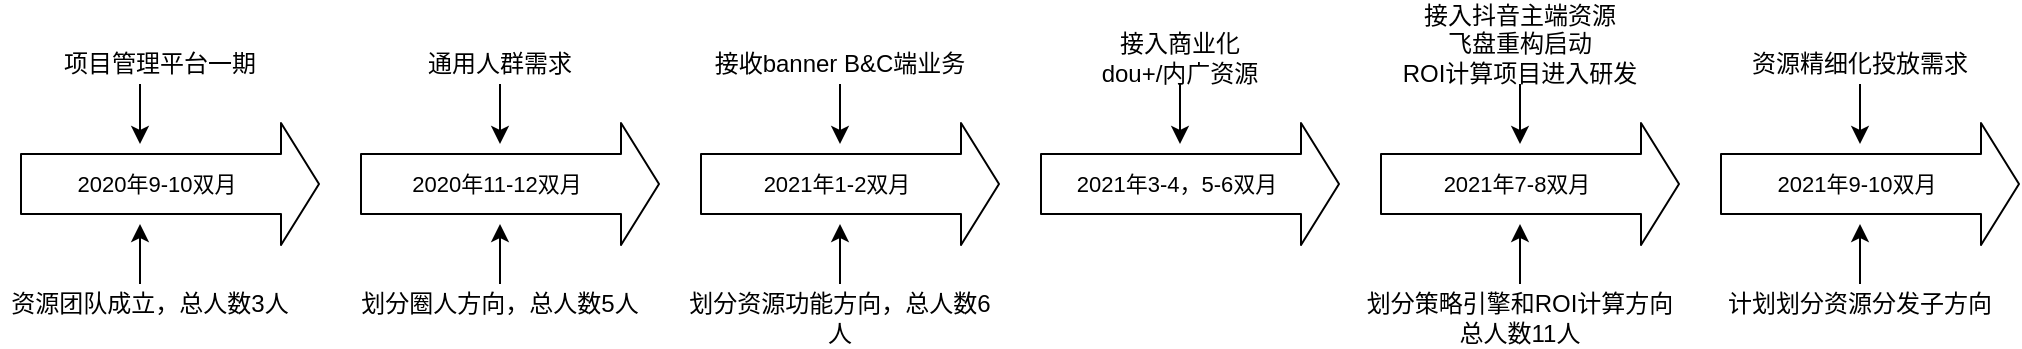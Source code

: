 <mxfile version="14.7.3" type="github">
  <diagram name="Page-1" id="e7e014a7-5840-1c2e-5031-d8a46d1fe8dd">
    <mxGraphModel dx="2595" dy="746" grid="1" gridSize="10" guides="1" tooltips="1" connect="1" arrows="1" fold="1" page="1" pageScale="1" pageWidth="1169" pageHeight="826" background="#ffffff" math="0" shadow="0">
      <root>
        <mxCell id="0" />
        <mxCell id="1" parent="0" />
        <mxCell id="aWE_fqBYEXQU9oCvTYkU-18" value="" style="shape=flexArrow;endArrow=classic;html=1;strokeWidth=1;endSize=6;shadow=0;sketch=0;rounded=1;arcSize=20;endWidth=30;width=30;" parent="1" edge="1">
          <mxGeometry width="50" height="50" relative="1" as="geometry">
            <mxPoint x="-1050" y="343" as="sourcePoint" />
            <mxPoint x="-900" y="343" as="targetPoint" />
          </mxGeometry>
        </mxCell>
        <mxCell id="aWE_fqBYEXQU9oCvTYkU-20" value="2020年9-10双月" style="edgeLabel;html=1;align=center;verticalAlign=middle;resizable=0;points=[];" parent="aWE_fqBYEXQU9oCvTYkU-18" vertex="1" connectable="0">
          <mxGeometry x="-0.093" y="-2" relative="1" as="geometry">
            <mxPoint y="-2" as="offset" />
          </mxGeometry>
        </mxCell>
        <mxCell id="aWE_fqBYEXQU9oCvTYkU-21" value="" style="shape=flexArrow;endArrow=classic;html=1;strokeWidth=1;endSize=6;shadow=0;sketch=0;rounded=1;arcSize=20;endWidth=30;width=30;" parent="1" edge="1">
          <mxGeometry width="50" height="50" relative="1" as="geometry">
            <mxPoint x="-880" y="343" as="sourcePoint" />
            <mxPoint x="-730" y="343" as="targetPoint" />
          </mxGeometry>
        </mxCell>
        <mxCell id="aWE_fqBYEXQU9oCvTYkU-22" value="2020年11-12双月" style="edgeLabel;html=1;align=center;verticalAlign=middle;resizable=0;points=[];" parent="aWE_fqBYEXQU9oCvTYkU-21" vertex="1" connectable="0">
          <mxGeometry x="-0.093" y="-2" relative="1" as="geometry">
            <mxPoint y="-2" as="offset" />
          </mxGeometry>
        </mxCell>
        <mxCell id="aWE_fqBYEXQU9oCvTYkU-25" value="" style="shape=flexArrow;endArrow=classic;html=1;strokeWidth=1;endSize=6;shadow=0;sketch=0;rounded=1;arcSize=20;endWidth=30;width=30;" parent="1" edge="1">
          <mxGeometry width="50" height="50" relative="1" as="geometry">
            <mxPoint x="-540" y="343" as="sourcePoint" />
            <mxPoint x="-390" y="343" as="targetPoint" />
          </mxGeometry>
        </mxCell>
        <mxCell id="aWE_fqBYEXQU9oCvTYkU-26" value="2021年3-4，5-6双月" style="edgeLabel;html=1;align=center;verticalAlign=middle;resizable=0;points=[];" parent="aWE_fqBYEXQU9oCvTYkU-25" vertex="1" connectable="0">
          <mxGeometry x="-0.093" y="-2" relative="1" as="geometry">
            <mxPoint y="-2" as="offset" />
          </mxGeometry>
        </mxCell>
        <mxCell id="aWE_fqBYEXQU9oCvTYkU-27" value="" style="shape=flexArrow;endArrow=classic;html=1;strokeWidth=1;endSize=6;shadow=0;sketch=0;rounded=1;arcSize=20;endWidth=30;width=30;" parent="1" edge="1">
          <mxGeometry width="50" height="50" relative="1" as="geometry">
            <mxPoint x="-710" y="343" as="sourcePoint" />
            <mxPoint x="-560" y="343" as="targetPoint" />
          </mxGeometry>
        </mxCell>
        <mxCell id="aWE_fqBYEXQU9oCvTYkU-28" value="2021年1-2双月" style="edgeLabel;html=1;align=center;verticalAlign=middle;resizable=0;points=[];" parent="aWE_fqBYEXQU9oCvTYkU-27" vertex="1" connectable="0">
          <mxGeometry x="-0.093" y="-2" relative="1" as="geometry">
            <mxPoint y="-2" as="offset" />
          </mxGeometry>
        </mxCell>
        <mxCell id="aWE_fqBYEXQU9oCvTYkU-29" value="" style="endArrow=classic;html=1;shadow=0;endSize=6;strokeWidth=1;" parent="1" edge="1">
          <mxGeometry width="50" height="50" relative="1" as="geometry">
            <mxPoint x="-990" y="393" as="sourcePoint" />
            <mxPoint x="-990" y="363" as="targetPoint" />
          </mxGeometry>
        </mxCell>
        <mxCell id="aWE_fqBYEXQU9oCvTYkU-30" value="" style="shape=flexArrow;endArrow=classic;html=1;strokeWidth=1;endSize=6;shadow=0;sketch=0;rounded=1;arcSize=20;endWidth=30;width=30;" parent="1" edge="1">
          <mxGeometry width="50" height="50" relative="1" as="geometry">
            <mxPoint x="-370" y="343" as="sourcePoint" />
            <mxPoint x="-220" y="343" as="targetPoint" />
          </mxGeometry>
        </mxCell>
        <mxCell id="aWE_fqBYEXQU9oCvTYkU-31" value="2021年7-8双月" style="edgeLabel;html=1;align=center;verticalAlign=middle;resizable=0;points=[];" parent="aWE_fqBYEXQU9oCvTYkU-30" vertex="1" connectable="0">
          <mxGeometry x="-0.093" y="-2" relative="1" as="geometry">
            <mxPoint y="-2" as="offset" />
          </mxGeometry>
        </mxCell>
        <mxCell id="aWE_fqBYEXQU9oCvTYkU-32" value="" style="shape=flexArrow;endArrow=classic;html=1;strokeWidth=1;endSize=6;shadow=0;sketch=0;rounded=1;arcSize=20;endWidth=30;width=30;" parent="1" edge="1">
          <mxGeometry width="50" height="50" relative="1" as="geometry">
            <mxPoint x="-200" y="343" as="sourcePoint" />
            <mxPoint x="-50" y="343" as="targetPoint" />
          </mxGeometry>
        </mxCell>
        <mxCell id="aWE_fqBYEXQU9oCvTYkU-33" value="2021年9-10双月" style="edgeLabel;html=1;align=center;verticalAlign=middle;resizable=0;points=[];" parent="aWE_fqBYEXQU9oCvTYkU-32" vertex="1" connectable="0">
          <mxGeometry x="-0.093" y="-2" relative="1" as="geometry">
            <mxPoint y="-2" as="offset" />
          </mxGeometry>
        </mxCell>
        <mxCell id="aWE_fqBYEXQU9oCvTYkU-34" value="资源团队成立，总人数3人" style="text;html=1;strokeColor=none;fillColor=none;align=center;verticalAlign=middle;whiteSpace=wrap;rounded=0;" parent="1" vertex="1">
          <mxGeometry x="-1060" y="393" width="150" height="20" as="geometry" />
        </mxCell>
        <mxCell id="aWE_fqBYEXQU9oCvTYkU-35" value="" style="endArrow=classic;html=1;shadow=0;endSize=6;strokeWidth=1;" parent="1" edge="1">
          <mxGeometry width="50" height="50" relative="1" as="geometry">
            <mxPoint x="-990" y="293" as="sourcePoint" />
            <mxPoint x="-990" y="323" as="targetPoint" />
          </mxGeometry>
        </mxCell>
        <mxCell id="aWE_fqBYEXQU9oCvTYkU-36" value="项目管理平台一期" style="text;html=1;strokeColor=none;fillColor=none;align=center;verticalAlign=middle;whiteSpace=wrap;rounded=0;" parent="1" vertex="1">
          <mxGeometry x="-1050" y="273" width="140" height="20" as="geometry" />
        </mxCell>
        <mxCell id="aWE_fqBYEXQU9oCvTYkU-37" value="" style="endArrow=classic;html=1;shadow=0;endSize=6;strokeWidth=1;" parent="1" edge="1">
          <mxGeometry width="50" height="50" relative="1" as="geometry">
            <mxPoint x="-810" y="293" as="sourcePoint" />
            <mxPoint x="-810" y="323" as="targetPoint" />
          </mxGeometry>
        </mxCell>
        <mxCell id="aWE_fqBYEXQU9oCvTYkU-38" value="通用人群需求" style="text;html=1;strokeColor=none;fillColor=none;align=center;verticalAlign=middle;whiteSpace=wrap;rounded=0;" parent="1" vertex="1">
          <mxGeometry x="-880" y="273" width="140" height="20" as="geometry" />
        </mxCell>
        <mxCell id="aWE_fqBYEXQU9oCvTYkU-39" value="" style="endArrow=classic;html=1;shadow=0;endSize=6;strokeWidth=1;" parent="1" edge="1">
          <mxGeometry width="50" height="50" relative="1" as="geometry">
            <mxPoint x="-810" y="393" as="sourcePoint" />
            <mxPoint x="-810" y="363" as="targetPoint" />
          </mxGeometry>
        </mxCell>
        <mxCell id="aWE_fqBYEXQU9oCvTYkU-40" value="划分圈人方向，总人数5人" style="text;html=1;strokeColor=none;fillColor=none;align=center;verticalAlign=middle;whiteSpace=wrap;rounded=0;" parent="1" vertex="1">
          <mxGeometry x="-890" y="393" width="160" height="20" as="geometry" />
        </mxCell>
        <mxCell id="aWE_fqBYEXQU9oCvTYkU-41" value="" style="endArrow=classic;html=1;shadow=0;endSize=6;strokeWidth=1;" parent="1" edge="1">
          <mxGeometry width="50" height="50" relative="1" as="geometry">
            <mxPoint x="-640" y="293" as="sourcePoint" />
            <mxPoint x="-640" y="323" as="targetPoint" />
          </mxGeometry>
        </mxCell>
        <mxCell id="aWE_fqBYEXQU9oCvTYkU-42" value="接收banner B&amp;amp;C端业务" style="text;html=1;strokeColor=none;fillColor=none;align=center;verticalAlign=middle;whiteSpace=wrap;rounded=0;" parent="1" vertex="1">
          <mxGeometry x="-710" y="273" width="140" height="20" as="geometry" />
        </mxCell>
        <mxCell id="aWE_fqBYEXQU9oCvTYkU-43" value="" style="endArrow=classic;html=1;shadow=0;endSize=6;strokeWidth=1;" parent="1" edge="1">
          <mxGeometry width="50" height="50" relative="1" as="geometry">
            <mxPoint x="-640" y="393" as="sourcePoint" />
            <mxPoint x="-640" y="363" as="targetPoint" />
          </mxGeometry>
        </mxCell>
        <mxCell id="aWE_fqBYEXQU9oCvTYkU-44" value="划分资源功能方向，总人数6人" style="text;html=1;strokeColor=none;fillColor=none;align=center;verticalAlign=middle;whiteSpace=wrap;rounded=0;" parent="1" vertex="1">
          <mxGeometry x="-720" y="400" width="160" height="20" as="geometry" />
        </mxCell>
        <mxCell id="aWE_fqBYEXQU9oCvTYkU-45" value="" style="endArrow=classic;html=1;shadow=0;endSize=6;strokeWidth=1;" parent="1" edge="1">
          <mxGeometry width="50" height="50" relative="1" as="geometry">
            <mxPoint x="-470" y="293" as="sourcePoint" />
            <mxPoint x="-470" y="323" as="targetPoint" />
          </mxGeometry>
        </mxCell>
        <mxCell id="aWE_fqBYEXQU9oCvTYkU-46" value="接入商业化&lt;br&gt;dou+/内广资源" style="text;html=1;strokeColor=none;fillColor=none;align=center;verticalAlign=middle;whiteSpace=wrap;rounded=0;" parent="1" vertex="1">
          <mxGeometry x="-540" y="270" width="140" height="20" as="geometry" />
        </mxCell>
        <mxCell id="aWE_fqBYEXQU9oCvTYkU-51" value="" style="endArrow=classic;html=1;shadow=0;endSize=6;strokeWidth=1;" parent="1" edge="1">
          <mxGeometry width="50" height="50" relative="1" as="geometry">
            <mxPoint x="-300" y="293" as="sourcePoint" />
            <mxPoint x="-300" y="323" as="targetPoint" />
          </mxGeometry>
        </mxCell>
        <mxCell id="aWE_fqBYEXQU9oCvTYkU-52" value="接入抖音主端资源&lt;br&gt;飞盘重构启动&lt;br&gt;ROI计算项目进入研发" style="text;html=1;strokeColor=none;fillColor=none;align=center;verticalAlign=middle;whiteSpace=wrap;rounded=0;" parent="1" vertex="1">
          <mxGeometry x="-370" y="263" width="140" height="20" as="geometry" />
        </mxCell>
        <mxCell id="aWE_fqBYEXQU9oCvTYkU-53" value="" style="endArrow=classic;html=1;shadow=0;endSize=6;strokeWidth=1;" parent="1" edge="1">
          <mxGeometry width="50" height="50" relative="1" as="geometry">
            <mxPoint x="-130" y="293" as="sourcePoint" />
            <mxPoint x="-130" y="323" as="targetPoint" />
          </mxGeometry>
        </mxCell>
        <mxCell id="aWE_fqBYEXQU9oCvTYkU-54" value="资源精细化投放需求" style="text;html=1;strokeColor=none;fillColor=none;align=center;verticalAlign=middle;whiteSpace=wrap;rounded=0;" parent="1" vertex="1">
          <mxGeometry x="-200" y="273" width="140" height="20" as="geometry" />
        </mxCell>
        <mxCell id="aWE_fqBYEXQU9oCvTYkU-55" value="" style="endArrow=classic;html=1;shadow=0;endSize=6;strokeWidth=1;" parent="1" edge="1">
          <mxGeometry width="50" height="50" relative="1" as="geometry">
            <mxPoint x="-300" y="393" as="sourcePoint" />
            <mxPoint x="-300" y="363" as="targetPoint" />
          </mxGeometry>
        </mxCell>
        <mxCell id="aWE_fqBYEXQU9oCvTYkU-56" value="划分策略引擎和ROI计算方向&lt;br&gt;总人数11人" style="text;html=1;strokeColor=none;fillColor=none;align=center;verticalAlign=middle;whiteSpace=wrap;rounded=0;" parent="1" vertex="1">
          <mxGeometry x="-380" y="400" width="160" height="20" as="geometry" />
        </mxCell>
        <mxCell id="aWE_fqBYEXQU9oCvTYkU-57" value="" style="endArrow=classic;html=1;shadow=0;endSize=6;strokeWidth=1;" parent="1" edge="1">
          <mxGeometry width="50" height="50" relative="1" as="geometry">
            <mxPoint x="-130" y="393" as="sourcePoint" />
            <mxPoint x="-130" y="363" as="targetPoint" />
          </mxGeometry>
        </mxCell>
        <mxCell id="aWE_fqBYEXQU9oCvTYkU-58" value="计划划分资源分发子方向" style="text;html=1;strokeColor=none;fillColor=none;align=center;verticalAlign=middle;whiteSpace=wrap;rounded=0;" parent="1" vertex="1">
          <mxGeometry x="-210" y="393" width="160" height="20" as="geometry" />
        </mxCell>
      </root>
    </mxGraphModel>
  </diagram>
</mxfile>
